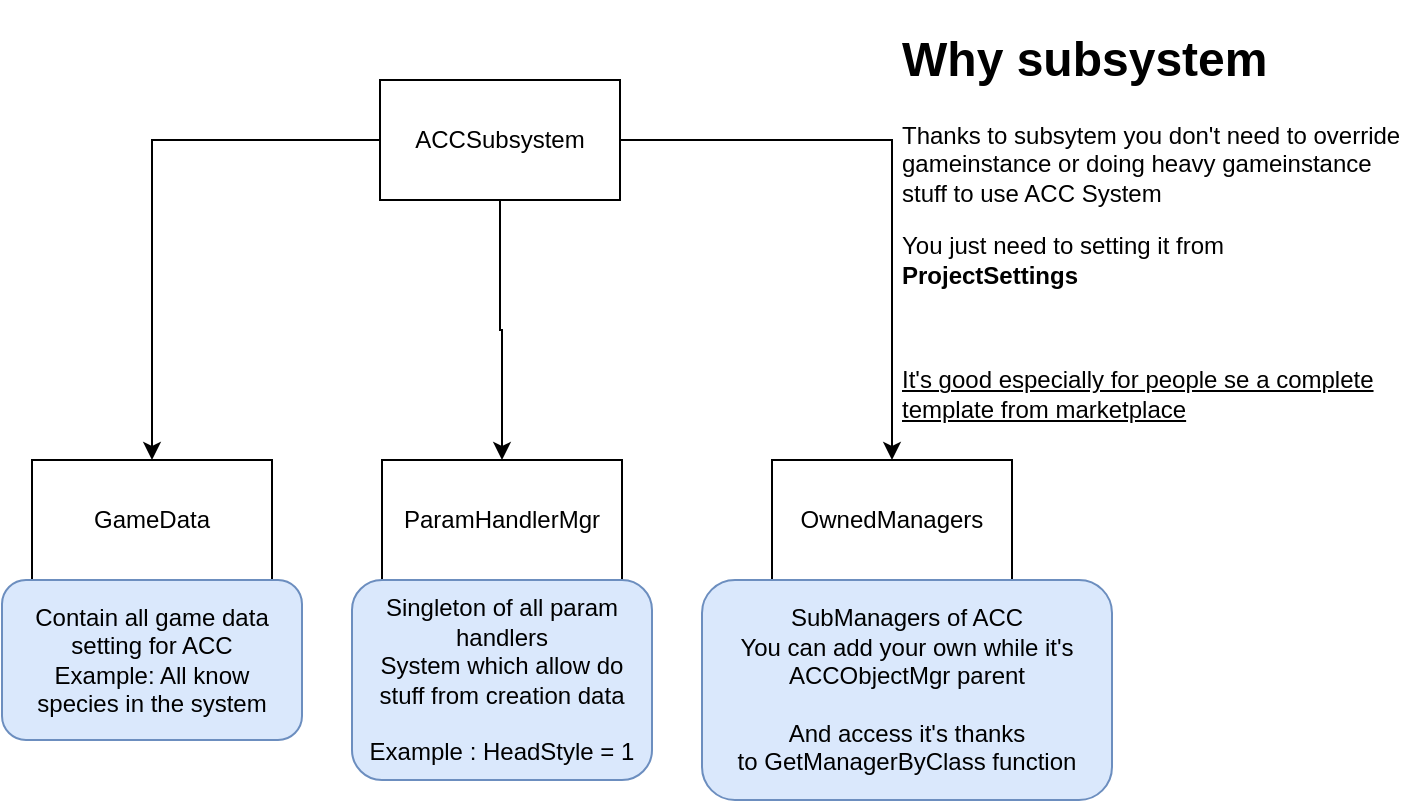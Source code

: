 <mxfile version="21.8.2" type="github">
  <diagram name="Page-1" id="ksd6yEclr_CNuHs9PnJI">
    <mxGraphModel dx="1062" dy="573" grid="1" gridSize="10" guides="1" tooltips="1" connect="1" arrows="1" fold="1" page="1" pageScale="1" pageWidth="827" pageHeight="1169" math="0" shadow="0">
      <root>
        <mxCell id="0" />
        <mxCell id="1" parent="0" />
        <mxCell id="jF4vMIIaupyfPtniEKmE-7" style="edgeStyle=orthogonalEdgeStyle;rounded=0;orthogonalLoop=1;jettySize=auto;html=1;entryX=0.5;entryY=0;entryDx=0;entryDy=0;" parent="1" source="jF4vMIIaupyfPtniEKmE-2" target="jF4vMIIaupyfPtniEKmE-3" edge="1">
          <mxGeometry relative="1" as="geometry" />
        </mxCell>
        <mxCell id="jF4vMIIaupyfPtniEKmE-8" style="edgeStyle=orthogonalEdgeStyle;rounded=0;orthogonalLoop=1;jettySize=auto;html=1;" parent="1" source="jF4vMIIaupyfPtniEKmE-2" target="jF4vMIIaupyfPtniEKmE-4" edge="1">
          <mxGeometry relative="1" as="geometry" />
        </mxCell>
        <mxCell id="jF4vMIIaupyfPtniEKmE-9" style="edgeStyle=orthogonalEdgeStyle;rounded=0;orthogonalLoop=1;jettySize=auto;html=1;" parent="1" source="jF4vMIIaupyfPtniEKmE-2" target="jF4vMIIaupyfPtniEKmE-5" edge="1">
          <mxGeometry relative="1" as="geometry" />
        </mxCell>
        <mxCell id="jF4vMIIaupyfPtniEKmE-2" value="ACCSubsystem" style="rounded=0;whiteSpace=wrap;html=1;" parent="1" vertex="1">
          <mxGeometry x="294" y="200" width="120" height="60" as="geometry" />
        </mxCell>
        <mxCell id="jF4vMIIaupyfPtniEKmE-3" value="GameData" style="rounded=0;whiteSpace=wrap;html=1;" parent="1" vertex="1">
          <mxGeometry x="120" y="390" width="120" height="60" as="geometry" />
        </mxCell>
        <mxCell id="jF4vMIIaupyfPtniEKmE-4" value="ParamHandlerMgr" style="rounded=0;whiteSpace=wrap;html=1;" parent="1" vertex="1">
          <mxGeometry x="295" y="390" width="120" height="60" as="geometry" />
        </mxCell>
        <mxCell id="jF4vMIIaupyfPtniEKmE-5" value="OwnedManagers" style="rounded=0;whiteSpace=wrap;html=1;" parent="1" vertex="1">
          <mxGeometry x="490" y="390" width="120" height="60" as="geometry" />
        </mxCell>
        <mxCell id="jF4vMIIaupyfPtniEKmE-11" value="Contain all game data setting for ACC&lt;br&gt;Example: All know species in the system" style="rounded=1;whiteSpace=wrap;html=1;fillColor=#dae8fc;strokeColor=#6c8ebf;labelPadding=0;spacing=7;" parent="1" vertex="1">
          <mxGeometry x="105" y="450" width="150" height="80" as="geometry" />
        </mxCell>
        <mxCell id="jF4vMIIaupyfPtniEKmE-12" value="Singleton of all param handlers&lt;br&gt;System which allow do stuff from creation data&lt;br&gt;&lt;br&gt;Example : HeadStyle = 1" style="rounded=1;whiteSpace=wrap;html=1;fillColor=#dae8fc;strokeColor=#6c8ebf;labelPadding=0;spacing=7;" parent="1" vertex="1">
          <mxGeometry x="280" y="450" width="150" height="100" as="geometry" />
        </mxCell>
        <mxCell id="jF4vMIIaupyfPtniEKmE-13" value="SubManagers of ACC&lt;br&gt;You can add your own while it&#39;s ACCObjectMgr parent&lt;br&gt;&lt;br&gt;And access it&#39;s thanks to&amp;nbsp;GetManagerByClass function" style="rounded=1;whiteSpace=wrap;html=1;fillColor=#dae8fc;strokeColor=#6c8ebf;labelPadding=0;spacing=7;" parent="1" vertex="1">
          <mxGeometry x="455" y="450" width="205" height="110" as="geometry" />
        </mxCell>
        <mxCell id="jF4vMIIaupyfPtniEKmE-14" value="&lt;h1&gt;Why subsystem&lt;/h1&gt;&lt;p&gt;Thanks to subsytem you don&#39;t need to override gameinstance or doing heavy gameinstance stuff to use ACC System&lt;/p&gt;&lt;p&gt;You just need to setting it from &lt;b&gt;ProjectSettings&lt;/b&gt;&lt;/p&gt;&lt;p&gt;&lt;b&gt;&lt;br&gt;&lt;/b&gt;&lt;/p&gt;&lt;p&gt;&lt;u&gt;It&#39;s good especially for people se a complete template from marketplace&lt;/u&gt;&lt;/p&gt;" style="text;html=1;strokeColor=none;fillColor=none;spacing=5;spacingTop=-20;whiteSpace=wrap;overflow=hidden;rounded=0;" parent="1" vertex="1">
          <mxGeometry x="550" y="170" width="260" height="210" as="geometry" />
        </mxCell>
      </root>
    </mxGraphModel>
  </diagram>
</mxfile>
